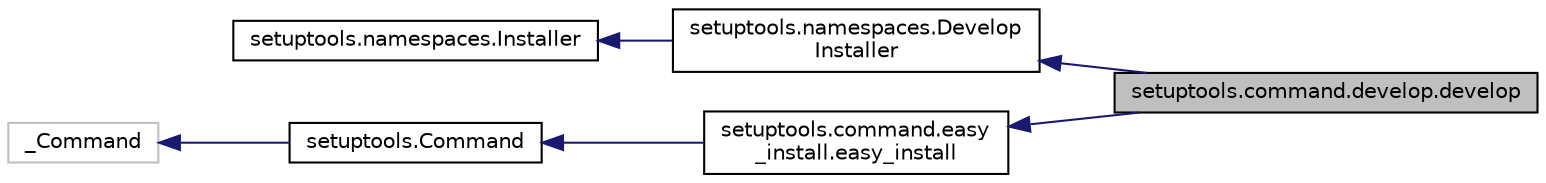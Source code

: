 digraph "setuptools.command.develop.develop"
{
 // LATEX_PDF_SIZE
  edge [fontname="Helvetica",fontsize="10",labelfontname="Helvetica",labelfontsize="10"];
  node [fontname="Helvetica",fontsize="10",shape=record];
  rankdir="LR";
  Node1 [label="setuptools.command.develop.develop",height=0.2,width=0.4,color="black", fillcolor="grey75", style="filled", fontcolor="black",tooltip=" "];
  Node2 -> Node1 [dir="back",color="midnightblue",fontsize="10",style="solid"];
  Node2 [label="setuptools.namespaces.Develop\lInstaller",height=0.2,width=0.4,color="black", fillcolor="white", style="filled",URL="$classsetuptools_1_1namespaces_1_1DevelopInstaller.html",tooltip=" "];
  Node3 -> Node2 [dir="back",color="midnightblue",fontsize="10",style="solid"];
  Node3 [label="setuptools.namespaces.Installer",height=0.2,width=0.4,color="black", fillcolor="white", style="filled",URL="$classsetuptools_1_1namespaces_1_1Installer.html",tooltip=" "];
  Node4 -> Node1 [dir="back",color="midnightblue",fontsize="10",style="solid"];
  Node4 [label="setuptools.command.easy\l_install.easy_install",height=0.2,width=0.4,color="black", fillcolor="white", style="filled",URL="$classsetuptools_1_1command_1_1easy__install_1_1easy__install.html",tooltip=" "];
  Node5 -> Node4 [dir="back",color="midnightblue",fontsize="10",style="solid"];
  Node5 [label="setuptools.Command",height=0.2,width=0.4,color="black", fillcolor="white", style="filled",URL="$classsetuptools_1_1Command.html",tooltip=" "];
  Node6 -> Node5 [dir="back",color="midnightblue",fontsize="10",style="solid"];
  Node6 [label="_Command",height=0.2,width=0.4,color="grey75", fillcolor="white", style="filled",tooltip=" "];
}
